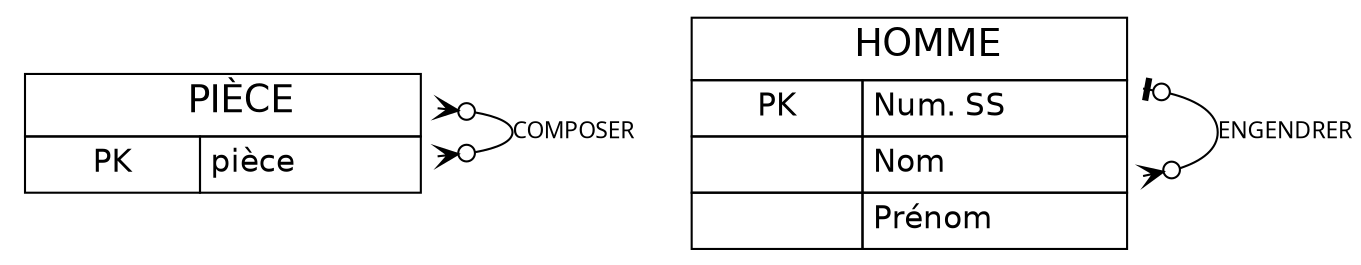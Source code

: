 // Generated by Mocodo 4.0.2

digraph{
  layout=dot
  bgcolor="#FFFFFF"
  nodesep=0.5

  // Nodes
  node [
      shape=none
      fontcolor="#000000"
      fontsize=15
      fontname="Helvetica"
]
  node [
      shape=none
      fontcolor="#000000"
      fontsize=15
      fontname="Helvetica"
]
  1 [label=<<table
        border="0"
        cellborder="1"
        cellspacing="0"
        bgcolor="#FFFFFF"
        color="#000000"
        cellpadding="4"
    >
        <tr>
            <td bgcolor="#FFFFFF" colspan="2">
                <font
                    color="#000000"
                    point-size="18"
                >PIÈCE</font>
            </td>
        </tr>
        <tr><td>PK</td><td align="left">pièce</td></tr>
    </table>
>]
  2 [label=<<table
        border="0"
        cellborder="1"
        cellspacing="0"
        bgcolor="#FFFFFF"
        color="#000000"
        cellpadding="4"
    >
        <tr>
            <td bgcolor="#FFFFFF" colspan="2">
                <font
                    color="#000000"
                    point-size="18"
                >HOMME</font>
            </td>
        </tr>
        <tr><td>PK</td><td align="left">Num. SS</td></tr>
        <tr><td> </td><td align="left">Nom</td></tr>
        <tr><td> </td><td align="left">Prénom</td></tr>
    </table>
>]

  // Edges
  edge [
    penwidth=1
    color="#000000"
    fontcolor="#000000"
    fontname="Futura"
    fontsize=11
    dir=both
  ]
  1 -> 1 [arrowhead="crowodot" arrowtail="crowodot" label="COMPOSER"]
  2 -> 2 [arrowhead="crowodot" arrowtail="teeodot" label="ENGENDRER"]
}